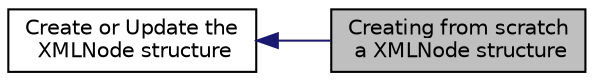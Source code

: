 digraph "Creating from scratch a XMLNode structure"
{
  edge [fontname="Helvetica",fontsize="10",labelfontname="Helvetica",labelfontsize="10"];
  node [fontname="Helvetica",fontsize="10",shape=record];
  rankdir=LR;
  Node1 [label="Create or Update the\l XMLNode structure",height=0.2,width=0.4,color="black", fillcolor="white", style="filled",URL="$group__xml_modify.html"];
  Node0 [label="Creating from scratch\l a XMLNode structure",height=0.2,width=0.4,color="black", fillcolor="grey75", style="filled" fontcolor="black"];
  Node1->Node0 [shape=plaintext, color="midnightblue", dir="back", style="solid"];
}
